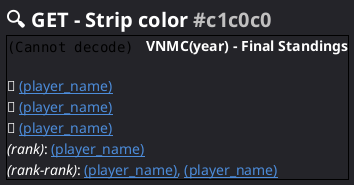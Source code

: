 @startsalt standings
	<style>
		saltDiagram {
			BackgroundColor #242429
		}
	</style>
	{
		= <color:#ffffff>🔍 GET - Strip color <color:#c1c0c0><size:16>#c1c0c0
		{+
			<img:../logo.png>    <b><color:#ffffff><size:14>VNMC(year) - Final Standings
			.
			<color:#ffffff><size:14>🥇 <color:#4c8cda>__(player_name)__
			<color:#ffffff><size:14>🥈 <color:#4c8cda>__(player_name)__
			<color:#ffffff><size:14>🥉 <color:#4c8cda>__(player_name)__
			<color:#ffffff><size:14>//(rank)//: <color:#4c8cda>__(player_name)__
			<color:#ffffff><size:14>//(rank-rank)//: <color:#4c8cda>__(player_name)__, <color:#4c8cda>__(player_name)__ /' if rank is a range '/
			/' rest of players '/
		}
	}
@endsalt